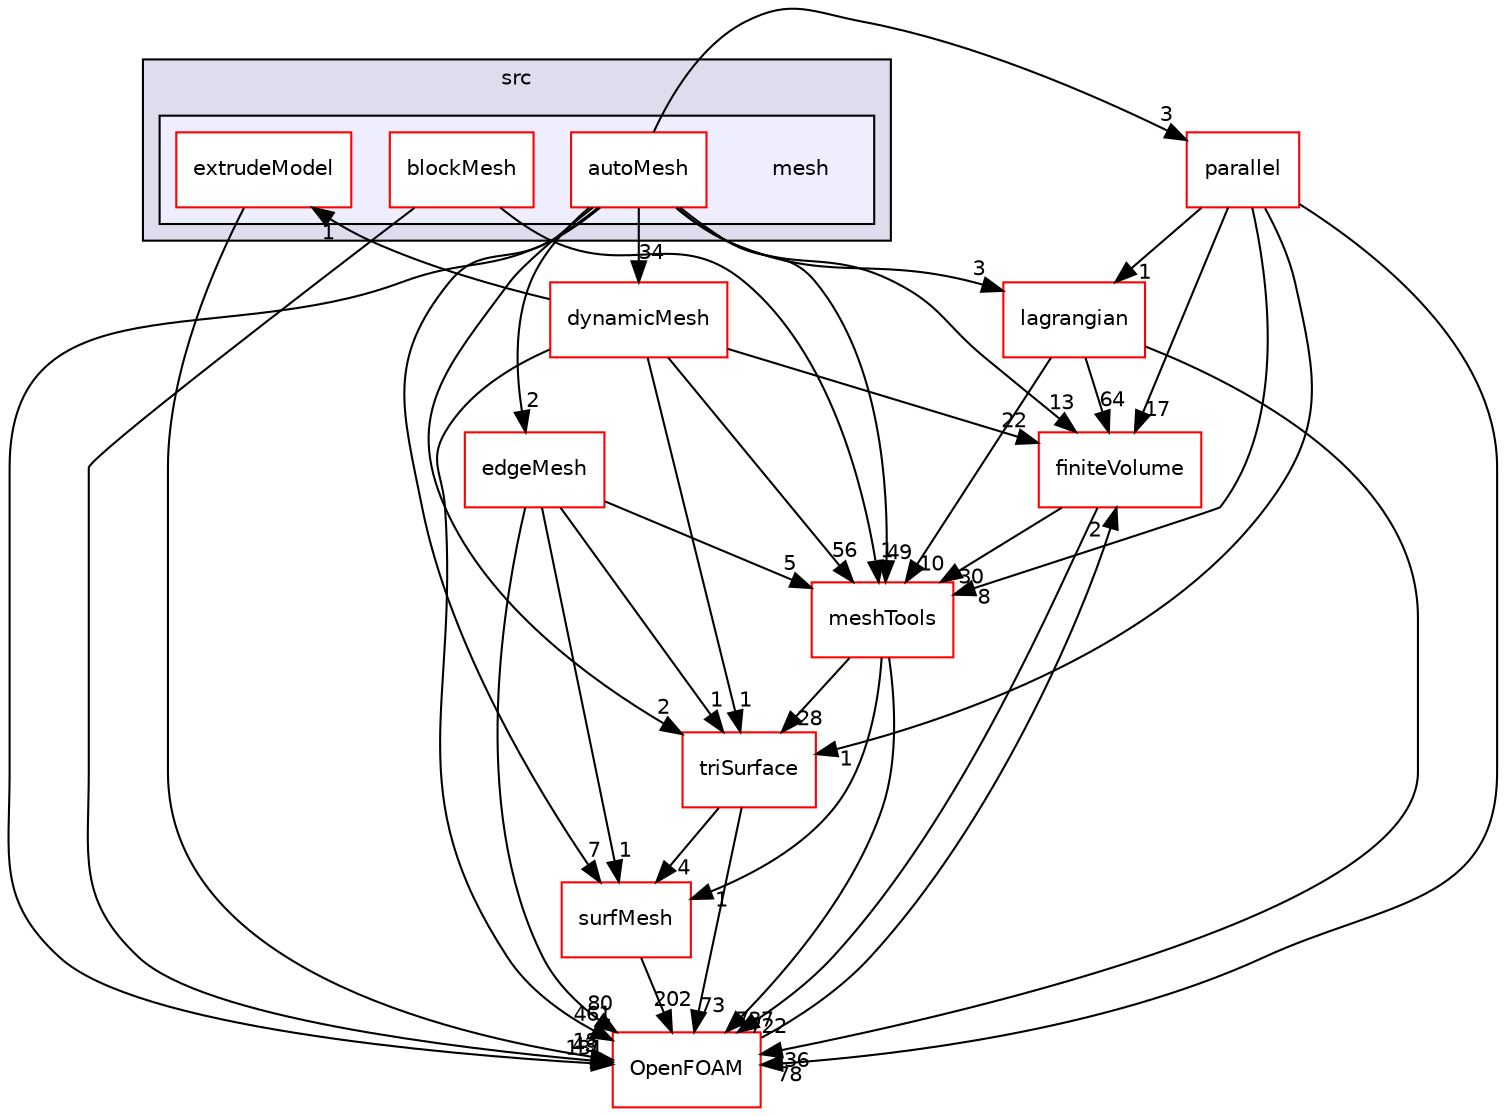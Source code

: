 digraph "src/mesh" {
  bgcolor=transparent;
  compound=true
  node [ fontsize="10", fontname="Helvetica"];
  edge [ labelfontsize="10", labelfontname="Helvetica"];
  subgraph clusterdir_68267d1309a1af8e8297ef4c3efbcdba {
    graph [ bgcolor="#ddddee", pencolor="black", label="src" fontname="Helvetica", fontsize="10", URL="dir_68267d1309a1af8e8297ef4c3efbcdba.html"]
  subgraph clusterdir_7be0d8c199b9408ae01f5d77515b8def {
    graph [ bgcolor="#eeeeff", pencolor="black", label="" URL="dir_7be0d8c199b9408ae01f5d77515b8def.html"];
    dir_7be0d8c199b9408ae01f5d77515b8def [shape=plaintext label="mesh"];
    dir_c04cd1fd02bb0d2c4c2f2aa3e7a8ece5 [shape=box label="autoMesh" color="red" fillcolor="white" style="filled" URL="dir_c04cd1fd02bb0d2c4c2f2aa3e7a8ece5.html"];
    dir_ade3ea1948a418ffb78a293f495540d7 [shape=box label="blockMesh" color="red" fillcolor="white" style="filled" URL="dir_ade3ea1948a418ffb78a293f495540d7.html"];
    dir_8ffb679a374cef825c70454904c9ea60 [shape=box label="extrudeModel" color="red" fillcolor="white" style="filled" URL="dir_8ffb679a374cef825c70454904c9ea60.html"];
  }
  }
  dir_9bd15774b555cf7259a6fa18f99fe99b [shape=box label="finiteVolume" color="red" URL="dir_9bd15774b555cf7259a6fa18f99fe99b.html"];
  dir_0a88fe22feb23ce5f078a04a1df67721 [shape=box label="surfMesh" color="red" URL="dir_0a88fe22feb23ce5f078a04a1df67721.html"];
  dir_b63c002b7559990bd414058641eb48ad [shape=box label="triSurface" color="red" URL="dir_b63c002b7559990bd414058641eb48ad.html"];
  dir_ae30ad0bef50cf391b24c614251bb9fd [shape=box label="meshTools" color="red" URL="dir_ae30ad0bef50cf391b24c614251bb9fd.html"];
  dir_63742796c427c97a292c80f7db71da36 [shape=box label="dynamicMesh" color="red" URL="dir_63742796c427c97a292c80f7db71da36.html"];
  dir_547d95b1f800fe300ab8f22eec4ab7b0 [shape=box label="edgeMesh" color="red" URL="dir_547d95b1f800fe300ab8f22eec4ab7b0.html"];
  dir_72b2b5518d1565784443265ec6729f79 [shape=box label="parallel" color="red" URL="dir_72b2b5518d1565784443265ec6729f79.html"];
  dir_c5473ff19b20e6ec4dfe5c310b3778a8 [shape=box label="OpenFOAM" color="red" URL="dir_c5473ff19b20e6ec4dfe5c310b3778a8.html"];
  dir_f8c25efc4b6f6a8502a42d5af7554d23 [shape=box label="lagrangian" color="red" URL="dir_f8c25efc4b6f6a8502a42d5af7554d23.html"];
  dir_9bd15774b555cf7259a6fa18f99fe99b->dir_ae30ad0bef50cf391b24c614251bb9fd [headlabel="30", labeldistance=1.5 headhref="dir_000881_001727.html"];
  dir_9bd15774b555cf7259a6fa18f99fe99b->dir_c5473ff19b20e6ec4dfe5c310b3778a8 [headlabel="722", labeldistance=1.5 headhref="dir_000881_001873.html"];
  dir_0a88fe22feb23ce5f078a04a1df67721->dir_c5473ff19b20e6ec4dfe5c310b3778a8 [headlabel="202", labeldistance=1.5 headhref="dir_002665_001873.html"];
  dir_ade3ea1948a418ffb78a293f495540d7->dir_ae30ad0bef50cf391b24c614251bb9fd [headlabel="1", labeldistance=1.5 headhref="dir_001710_001727.html"];
  dir_ade3ea1948a418ffb78a293f495540d7->dir_c5473ff19b20e6ec4dfe5c310b3778a8 [headlabel="43", labeldistance=1.5 headhref="dir_001710_001873.html"];
  dir_b63c002b7559990bd414058641eb48ad->dir_0a88fe22feb23ce5f078a04a1df67721 [headlabel="4", labeldistance=1.5 headhref="dir_002950_002665.html"];
  dir_b63c002b7559990bd414058641eb48ad->dir_c5473ff19b20e6ec4dfe5c310b3778a8 [headlabel="73", labeldistance=1.5 headhref="dir_002950_001873.html"];
  dir_ae30ad0bef50cf391b24c614251bb9fd->dir_0a88fe22feb23ce5f078a04a1df67721 [headlabel="1", labeldistance=1.5 headhref="dir_001727_002665.html"];
  dir_ae30ad0bef50cf391b24c614251bb9fd->dir_b63c002b7559990bd414058641eb48ad [headlabel="28", labeldistance=1.5 headhref="dir_001727_002950.html"];
  dir_ae30ad0bef50cf391b24c614251bb9fd->dir_c5473ff19b20e6ec4dfe5c310b3778a8 [headlabel="737", labeldistance=1.5 headhref="dir_001727_001873.html"];
  dir_63742796c427c97a292c80f7db71da36->dir_9bd15774b555cf7259a6fa18f99fe99b [headlabel="22", labeldistance=1.5 headhref="dir_000789_000881.html"];
  dir_63742796c427c97a292c80f7db71da36->dir_b63c002b7559990bd414058641eb48ad [headlabel="1", labeldistance=1.5 headhref="dir_000789_002950.html"];
  dir_63742796c427c97a292c80f7db71da36->dir_ae30ad0bef50cf391b24c614251bb9fd [headlabel="56", labeldistance=1.5 headhref="dir_000789_001727.html"];
  dir_63742796c427c97a292c80f7db71da36->dir_8ffb679a374cef825c70454904c9ea60 [headlabel="1", labeldistance=1.5 headhref="dir_000789_001716.html"];
  dir_63742796c427c97a292c80f7db71da36->dir_c5473ff19b20e6ec4dfe5c310b3778a8 [headlabel="461", labeldistance=1.5 headhref="dir_000789_001873.html"];
  dir_547d95b1f800fe300ab8f22eec4ab7b0->dir_0a88fe22feb23ce5f078a04a1df67721 [headlabel="1", labeldistance=1.5 headhref="dir_000844_002665.html"];
  dir_547d95b1f800fe300ab8f22eec4ab7b0->dir_b63c002b7559990bd414058641eb48ad [headlabel="1", labeldistance=1.5 headhref="dir_000844_002950.html"];
  dir_547d95b1f800fe300ab8f22eec4ab7b0->dir_ae30ad0bef50cf391b24c614251bb9fd [headlabel="5", labeldistance=1.5 headhref="dir_000844_001727.html"];
  dir_547d95b1f800fe300ab8f22eec4ab7b0->dir_c5473ff19b20e6ec4dfe5c310b3778a8 [headlabel="80", labeldistance=1.5 headhref="dir_000844_001873.html"];
  dir_8ffb679a374cef825c70454904c9ea60->dir_c5473ff19b20e6ec4dfe5c310b3778a8 [headlabel="18", labeldistance=1.5 headhref="dir_001716_001873.html"];
  dir_c04cd1fd02bb0d2c4c2f2aa3e7a8ece5->dir_9bd15774b555cf7259a6fa18f99fe99b [headlabel="13", labeldistance=1.5 headhref="dir_001696_000881.html"];
  dir_c04cd1fd02bb0d2c4c2f2aa3e7a8ece5->dir_0a88fe22feb23ce5f078a04a1df67721 [headlabel="7", labeldistance=1.5 headhref="dir_001696_002665.html"];
  dir_c04cd1fd02bb0d2c4c2f2aa3e7a8ece5->dir_b63c002b7559990bd414058641eb48ad [headlabel="2", labeldistance=1.5 headhref="dir_001696_002950.html"];
  dir_c04cd1fd02bb0d2c4c2f2aa3e7a8ece5->dir_ae30ad0bef50cf391b24c614251bb9fd [headlabel="49", labeldistance=1.5 headhref="dir_001696_001727.html"];
  dir_c04cd1fd02bb0d2c4c2f2aa3e7a8ece5->dir_63742796c427c97a292c80f7db71da36 [headlabel="34", labeldistance=1.5 headhref="dir_001696_000789.html"];
  dir_c04cd1fd02bb0d2c4c2f2aa3e7a8ece5->dir_547d95b1f800fe300ab8f22eec4ab7b0 [headlabel="2", labeldistance=1.5 headhref="dir_001696_000844.html"];
  dir_c04cd1fd02bb0d2c4c2f2aa3e7a8ece5->dir_72b2b5518d1565784443265ec6729f79 [headlabel="3", labeldistance=1.5 headhref="dir_001696_002404.html"];
  dir_c04cd1fd02bb0d2c4c2f2aa3e7a8ece5->dir_c5473ff19b20e6ec4dfe5c310b3778a8 [headlabel="131", labeldistance=1.5 headhref="dir_001696_001873.html"];
  dir_c04cd1fd02bb0d2c4c2f2aa3e7a8ece5->dir_f8c25efc4b6f6a8502a42d5af7554d23 [headlabel="3", labeldistance=1.5 headhref="dir_001696_001340.html"];
  dir_72b2b5518d1565784443265ec6729f79->dir_9bd15774b555cf7259a6fa18f99fe99b [headlabel="17", labeldistance=1.5 headhref="dir_002404_000881.html"];
  dir_72b2b5518d1565784443265ec6729f79->dir_b63c002b7559990bd414058641eb48ad [headlabel="1", labeldistance=1.5 headhref="dir_002404_002950.html"];
  dir_72b2b5518d1565784443265ec6729f79->dir_ae30ad0bef50cf391b24c614251bb9fd [headlabel="8", labeldistance=1.5 headhref="dir_002404_001727.html"];
  dir_72b2b5518d1565784443265ec6729f79->dir_c5473ff19b20e6ec4dfe5c310b3778a8 [headlabel="78", labeldistance=1.5 headhref="dir_002404_001873.html"];
  dir_72b2b5518d1565784443265ec6729f79->dir_f8c25efc4b6f6a8502a42d5af7554d23 [headlabel="1", labeldistance=1.5 headhref="dir_002404_001340.html"];
  dir_c5473ff19b20e6ec4dfe5c310b3778a8->dir_9bd15774b555cf7259a6fa18f99fe99b [headlabel="2", labeldistance=1.5 headhref="dir_001873_000881.html"];
  dir_f8c25efc4b6f6a8502a42d5af7554d23->dir_9bd15774b555cf7259a6fa18f99fe99b [headlabel="64", labeldistance=1.5 headhref="dir_001340_000881.html"];
  dir_f8c25efc4b6f6a8502a42d5af7554d23->dir_ae30ad0bef50cf391b24c614251bb9fd [headlabel="10", labeldistance=1.5 headhref="dir_001340_001727.html"];
  dir_f8c25efc4b6f6a8502a42d5af7554d23->dir_c5473ff19b20e6ec4dfe5c310b3778a8 [headlabel="436", labeldistance=1.5 headhref="dir_001340_001873.html"];
}
